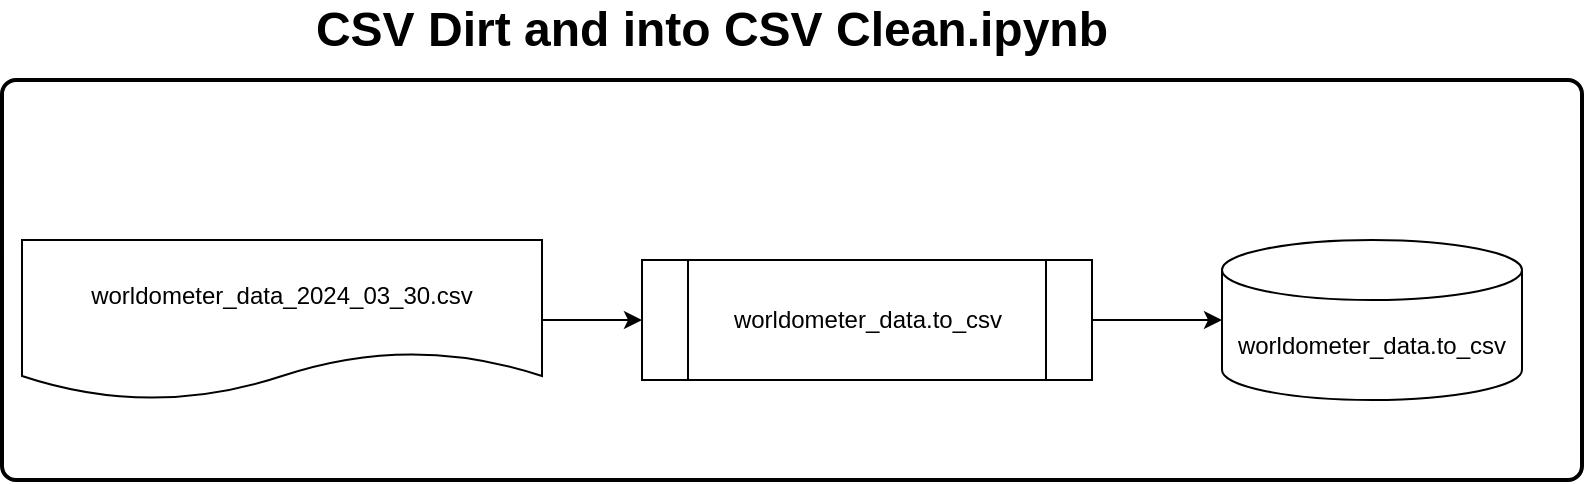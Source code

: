 <mxfile version="24.2.2" type="github" pages="2">
  <diagram name="CSV Dirt and into CSV Clean.ipynb" id="AW_H_GtnJ6_vbwVo9-qZ">
    <mxGraphModel dx="2154" dy="998" grid="1" gridSize="10" guides="1" tooltips="1" connect="1" arrows="1" fold="1" page="1" pageScale="1" pageWidth="850" pageHeight="1100" math="0" shadow="0">
      <root>
        <mxCell id="0" />
        <mxCell id="1" parent="0" />
        <UserObject label="" id="Pv2zGZAQqOllGv32fEoh-6">
          <mxCell style="rounded=1;whiteSpace=wrap;html=1;absoluteArcSize=1;arcSize=14;strokeWidth=2;" vertex="1" parent="1">
            <mxGeometry x="20" y="280" width="790" height="200" as="geometry" />
          </mxCell>
        </UserObject>
        <mxCell id="Pv2zGZAQqOllGv32fEoh-4" style="edgeStyle=orthogonalEdgeStyle;rounded=0;orthogonalLoop=1;jettySize=auto;html=1;entryX=0;entryY=0.5;entryDx=0;entryDy=0;" edge="1" parent="1" source="Pv2zGZAQqOllGv32fEoh-1" target="Pv2zGZAQqOllGv32fEoh-2">
          <mxGeometry relative="1" as="geometry" />
        </mxCell>
        <UserObject label="worldometer_data_2024_03_30.csv" id="Pv2zGZAQqOllGv32fEoh-1">
          <mxCell style="shape=document;whiteSpace=wrap;html=1;boundedLbl=1;" vertex="1" parent="1">
            <mxGeometry x="30" y="360" width="260" height="80" as="geometry" />
          </mxCell>
        </UserObject>
        <mxCell id="Pv2zGZAQqOllGv32fEoh-5" style="edgeStyle=orthogonalEdgeStyle;rounded=0;orthogonalLoop=1;jettySize=auto;html=1;" edge="1" parent="1" source="Pv2zGZAQqOllGv32fEoh-2" target="Pv2zGZAQqOllGv32fEoh-3">
          <mxGeometry relative="1" as="geometry" />
        </mxCell>
        <UserObject label="worldometer_data.to_csv" link="CSV into SQLite.ipynb" id="Pv2zGZAQqOllGv32fEoh-2">
          <mxCell style="shape=process;whiteSpace=wrap;html=1;backgroundOutline=1;" vertex="1" parent="1">
            <mxGeometry x="340" y="370" width="225" height="60" as="geometry" />
          </mxCell>
        </UserObject>
        <UserObject label="worldometer_data.to_csv" link="CSV into SQLite.ipynb" id="Pv2zGZAQqOllGv32fEoh-3">
          <mxCell style="shape=cylinder3;whiteSpace=wrap;html=1;boundedLbl=1;backgroundOutline=1;size=15;" vertex="1" parent="1">
            <mxGeometry x="630" y="360" width="150" height="80" as="geometry" />
          </mxCell>
        </UserObject>
        <mxCell id="Pv2zGZAQqOllGv32fEoh-7" value="&lt;font style=&quot;font-size: 24px;&quot;&gt;CSV Dirt and into CSV Clean.ipynb&lt;/font&gt;" style="text;html=1;align=center;verticalAlign=middle;whiteSpace=wrap;rounded=0;fontStyle=1" vertex="1" parent="1">
          <mxGeometry x="30" y="240" width="690" height="30" as="geometry" />
        </mxCell>
      </root>
    </mxGraphModel>
  </diagram>
  <diagram id="2CehripvMXQVhCbDmMj8" name="COVID_worldometer_data.ipynb">
    <mxGraphModel dx="2154" dy="998" grid="1" gridSize="10" guides="1" tooltips="1" connect="1" arrows="1" fold="1" page="1" pageScale="1" pageWidth="850" pageHeight="1100" math="0" shadow="0">
      <root>
        <mxCell id="0" />
        <mxCell id="1" parent="0" />
        <UserObject label="" id="Iwcq5BdHXTW2Z3bre0ay-1">
          <mxCell style="rounded=1;whiteSpace=wrap;html=1;absoluteArcSize=1;arcSize=14;strokeWidth=2;" vertex="1" parent="1">
            <mxGeometry x="20" y="280" width="790" height="200" as="geometry" />
          </mxCell>
        </UserObject>
        <mxCell id="Iwcq5BdHXTW2Z3bre0ay-2" style="edgeStyle=orthogonalEdgeStyle;rounded=0;orthogonalLoop=1;jettySize=auto;html=1;entryX=0;entryY=0.5;entryDx=0;entryDy=0;" edge="1" parent="1" source="Iwcq5BdHXTW2Z3bre0ay-3" target="Iwcq5BdHXTW2Z3bre0ay-5">
          <mxGeometry relative="1" as="geometry" />
        </mxCell>
        <UserObject label="worldometer_data.csv" id="Iwcq5BdHXTW2Z3bre0ay-3">
          <mxCell style="shape=document;whiteSpace=wrap;html=1;boundedLbl=1;" vertex="1" parent="1">
            <mxGeometry x="30" y="360" width="260" height="80" as="geometry" />
          </mxCell>
        </UserObject>
        <mxCell id="Iwcq5BdHXTW2Z3bre0ay-4" style="edgeStyle=orthogonalEdgeStyle;rounded=0;orthogonalLoop=1;jettySize=auto;html=1;" edge="1" parent="1" source="Iwcq5BdHXTW2Z3bre0ay-5" target="Iwcq5BdHXTW2Z3bre0ay-6">
          <mxGeometry relative="1" as="geometry" />
        </mxCell>
        <UserObject label="COVID_worldometer_data.ipynb" link="CSV into SQLite.ipynb" id="Iwcq5BdHXTW2Z3bre0ay-5">
          <mxCell style="shape=process;whiteSpace=wrap;html=1;backgroundOutline=1;" vertex="1" parent="1">
            <mxGeometry x="340" y="370" width="260" height="60" as="geometry" />
          </mxCell>
        </UserObject>
        <UserObject label="COVID.db" link="CSV into SQLite.ipynb" id="Iwcq5BdHXTW2Z3bre0ay-6">
          <mxCell style="shape=cylinder3;whiteSpace=wrap;html=1;boundedLbl=1;backgroundOutline=1;size=15;" vertex="1" parent="1">
            <mxGeometry x="670" y="360" width="100" height="80" as="geometry" />
          </mxCell>
        </UserObject>
        <mxCell id="ujip9tZ_zfOCsZxb8uiM-1" value="&lt;font style=&quot;font-size: 24px;&quot;&gt;COVID_worldometer_data.ipynb&lt;/font&gt;" style="text;html=1;align=center;verticalAlign=middle;whiteSpace=wrap;rounded=0;fontStyle=1" vertex="1" parent="1">
          <mxGeometry x="30" y="240" width="690" height="30" as="geometry" />
        </mxCell>
      </root>
    </mxGraphModel>
  </diagram>
</mxfile>
